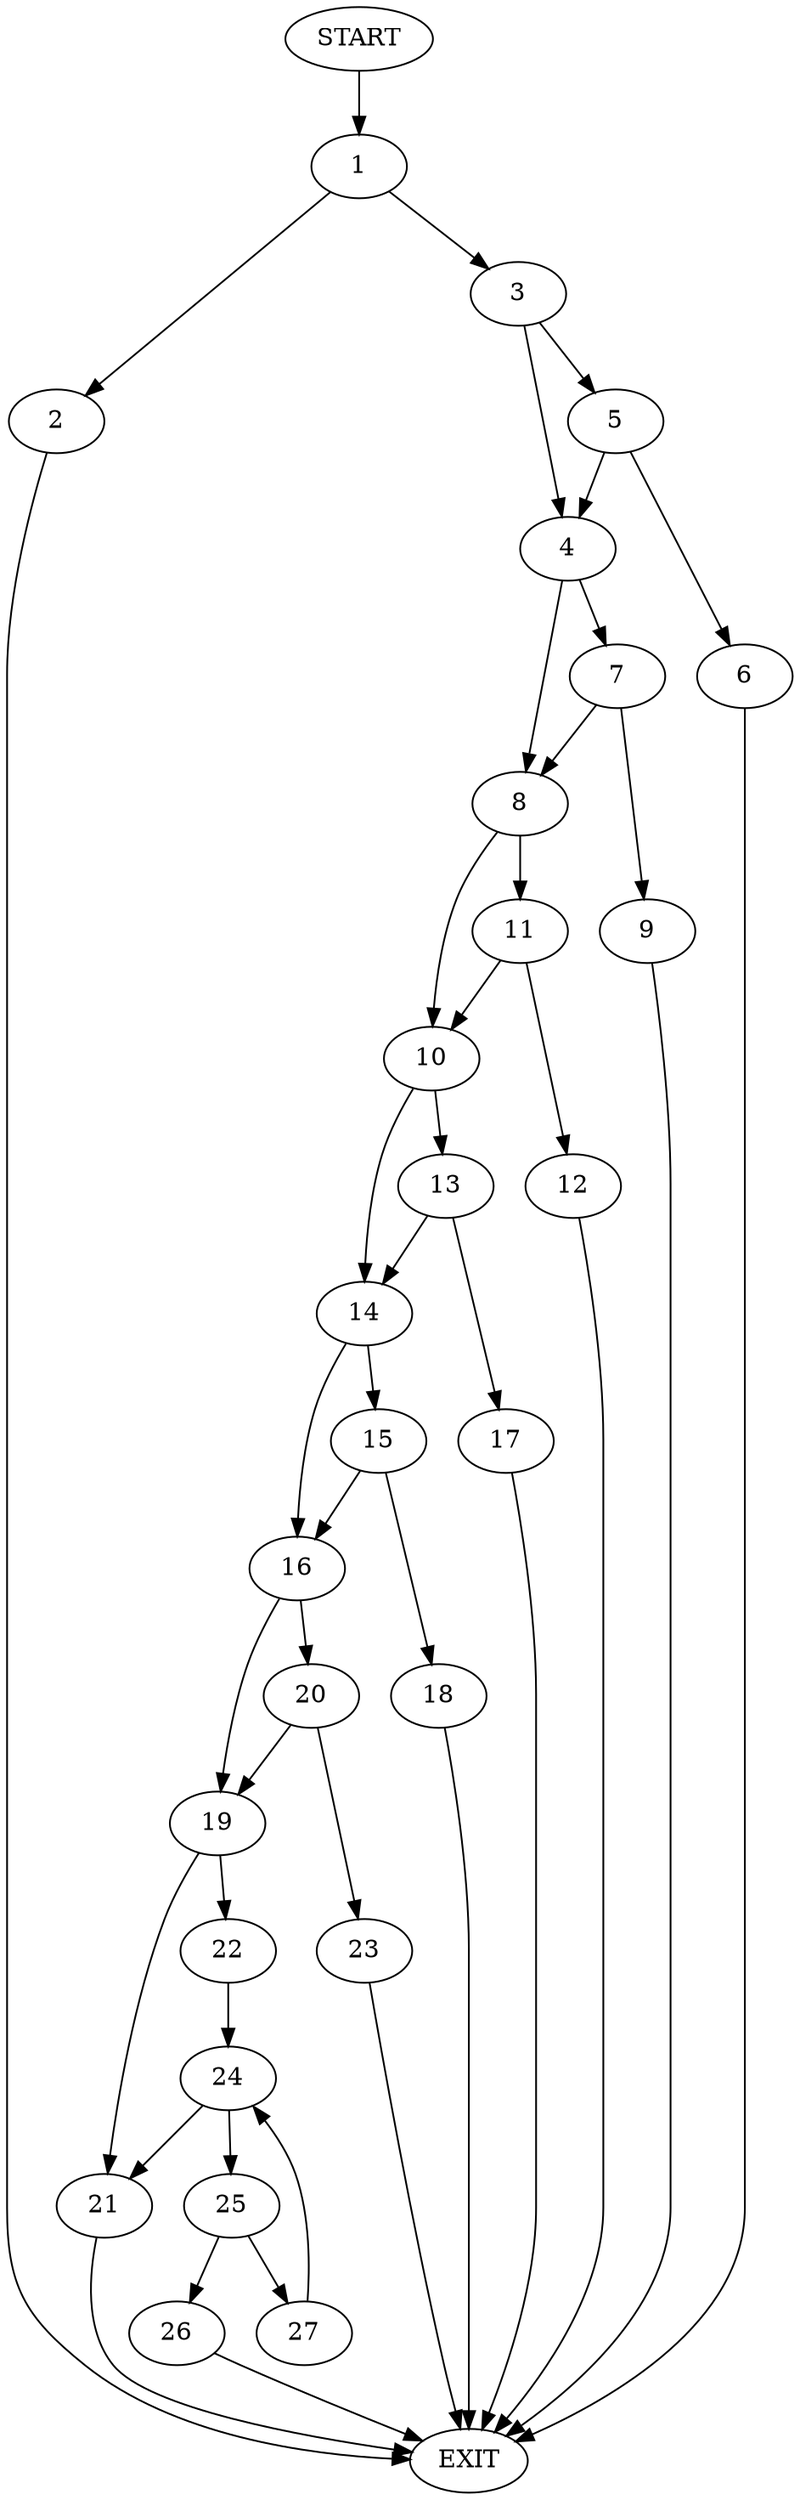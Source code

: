 digraph {
0 [label="START"]
28 [label="EXIT"]
0 -> 1
1 -> 2
1 -> 3
3 -> 4
3 -> 5
2 -> 28
5 -> 4
5 -> 6
4 -> 7
4 -> 8
6 -> 28
7 -> 9
7 -> 8
8 -> 10
8 -> 11
9 -> 28
11 -> 10
11 -> 12
10 -> 13
10 -> 14
12 -> 28
14 -> 15
14 -> 16
13 -> 17
13 -> 14
17 -> 28
15 -> 18
15 -> 16
16 -> 19
16 -> 20
18 -> 28
19 -> 21
19 -> 22
20 -> 19
20 -> 23
23 -> 28
21 -> 28
22 -> 24
24 -> 21
24 -> 25
25 -> 26
25 -> 27
26 -> 28
27 -> 24
}
